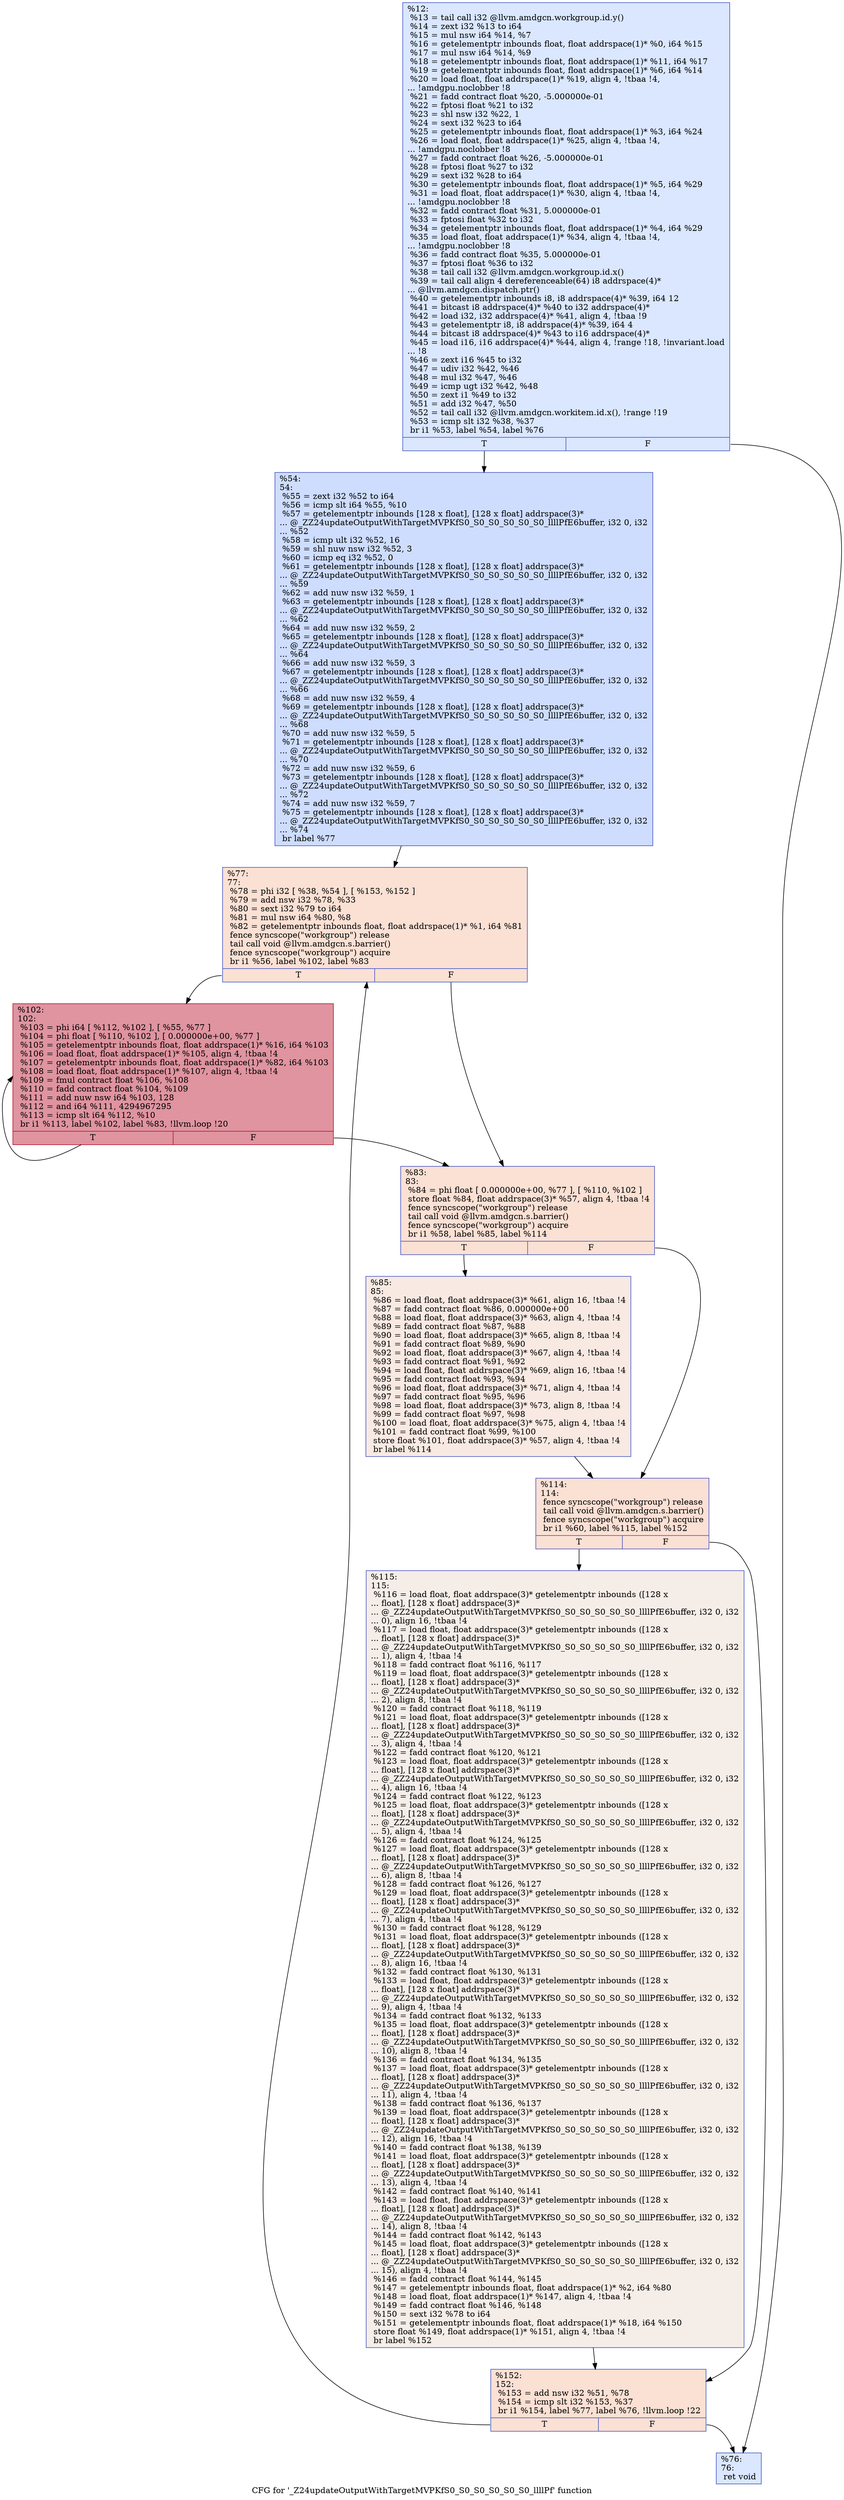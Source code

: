 digraph "CFG for '_Z24updateOutputWithTargetMVPKfS0_S0_S0_S0_S0_S0_llllPf' function" {
	label="CFG for '_Z24updateOutputWithTargetMVPKfS0_S0_S0_S0_S0_S0_llllPf' function";

	Node0x5df82d0 [shape=record,color="#3d50c3ff", style=filled, fillcolor="#abc8fd70",label="{%12:\l  %13 = tail call i32 @llvm.amdgcn.workgroup.id.y()\l  %14 = zext i32 %13 to i64\l  %15 = mul nsw i64 %14, %7\l  %16 = getelementptr inbounds float, float addrspace(1)* %0, i64 %15\l  %17 = mul nsw i64 %14, %9\l  %18 = getelementptr inbounds float, float addrspace(1)* %11, i64 %17\l  %19 = getelementptr inbounds float, float addrspace(1)* %6, i64 %14\l  %20 = load float, float addrspace(1)* %19, align 4, !tbaa !4,\l... !amdgpu.noclobber !8\l  %21 = fadd contract float %20, -5.000000e-01\l  %22 = fptosi float %21 to i32\l  %23 = shl nsw i32 %22, 1\l  %24 = sext i32 %23 to i64\l  %25 = getelementptr inbounds float, float addrspace(1)* %3, i64 %24\l  %26 = load float, float addrspace(1)* %25, align 4, !tbaa !4,\l... !amdgpu.noclobber !8\l  %27 = fadd contract float %26, -5.000000e-01\l  %28 = fptosi float %27 to i32\l  %29 = sext i32 %28 to i64\l  %30 = getelementptr inbounds float, float addrspace(1)* %5, i64 %29\l  %31 = load float, float addrspace(1)* %30, align 4, !tbaa !4,\l... !amdgpu.noclobber !8\l  %32 = fadd contract float %31, 5.000000e-01\l  %33 = fptosi float %32 to i32\l  %34 = getelementptr inbounds float, float addrspace(1)* %4, i64 %29\l  %35 = load float, float addrspace(1)* %34, align 4, !tbaa !4,\l... !amdgpu.noclobber !8\l  %36 = fadd contract float %35, 5.000000e-01\l  %37 = fptosi float %36 to i32\l  %38 = tail call i32 @llvm.amdgcn.workgroup.id.x()\l  %39 = tail call align 4 dereferenceable(64) i8 addrspace(4)*\l... @llvm.amdgcn.dispatch.ptr()\l  %40 = getelementptr inbounds i8, i8 addrspace(4)* %39, i64 12\l  %41 = bitcast i8 addrspace(4)* %40 to i32 addrspace(4)*\l  %42 = load i32, i32 addrspace(4)* %41, align 4, !tbaa !9\l  %43 = getelementptr i8, i8 addrspace(4)* %39, i64 4\l  %44 = bitcast i8 addrspace(4)* %43 to i16 addrspace(4)*\l  %45 = load i16, i16 addrspace(4)* %44, align 4, !range !18, !invariant.load\l... !8\l  %46 = zext i16 %45 to i32\l  %47 = udiv i32 %42, %46\l  %48 = mul i32 %47, %46\l  %49 = icmp ugt i32 %42, %48\l  %50 = zext i1 %49 to i32\l  %51 = add i32 %47, %50\l  %52 = tail call i32 @llvm.amdgcn.workitem.id.x(), !range !19\l  %53 = icmp slt i32 %38, %37\l  br i1 %53, label %54, label %76\l|{<s0>T|<s1>F}}"];
	Node0x5df82d0:s0 -> Node0x5dfd6f0;
	Node0x5df82d0:s1 -> Node0x5dfd780;
	Node0x5dfd6f0 [shape=record,color="#3d50c3ff", style=filled, fillcolor="#8fb1fe70",label="{%54:\l54:                                               \l  %55 = zext i32 %52 to i64\l  %56 = icmp slt i64 %55, %10\l  %57 = getelementptr inbounds [128 x float], [128 x float] addrspace(3)*\l... @_ZZ24updateOutputWithTargetMVPKfS0_S0_S0_S0_S0_S0_llllPfE6buffer, i32 0, i32\l... %52\l  %58 = icmp ult i32 %52, 16\l  %59 = shl nuw nsw i32 %52, 3\l  %60 = icmp eq i32 %52, 0\l  %61 = getelementptr inbounds [128 x float], [128 x float] addrspace(3)*\l... @_ZZ24updateOutputWithTargetMVPKfS0_S0_S0_S0_S0_S0_llllPfE6buffer, i32 0, i32\l... %59\l  %62 = add nuw nsw i32 %59, 1\l  %63 = getelementptr inbounds [128 x float], [128 x float] addrspace(3)*\l... @_ZZ24updateOutputWithTargetMVPKfS0_S0_S0_S0_S0_S0_llllPfE6buffer, i32 0, i32\l... %62\l  %64 = add nuw nsw i32 %59, 2\l  %65 = getelementptr inbounds [128 x float], [128 x float] addrspace(3)*\l... @_ZZ24updateOutputWithTargetMVPKfS0_S0_S0_S0_S0_S0_llllPfE6buffer, i32 0, i32\l... %64\l  %66 = add nuw nsw i32 %59, 3\l  %67 = getelementptr inbounds [128 x float], [128 x float] addrspace(3)*\l... @_ZZ24updateOutputWithTargetMVPKfS0_S0_S0_S0_S0_S0_llllPfE6buffer, i32 0, i32\l... %66\l  %68 = add nuw nsw i32 %59, 4\l  %69 = getelementptr inbounds [128 x float], [128 x float] addrspace(3)*\l... @_ZZ24updateOutputWithTargetMVPKfS0_S0_S0_S0_S0_S0_llllPfE6buffer, i32 0, i32\l... %68\l  %70 = add nuw nsw i32 %59, 5\l  %71 = getelementptr inbounds [128 x float], [128 x float] addrspace(3)*\l... @_ZZ24updateOutputWithTargetMVPKfS0_S0_S0_S0_S0_S0_llllPfE6buffer, i32 0, i32\l... %70\l  %72 = add nuw nsw i32 %59, 6\l  %73 = getelementptr inbounds [128 x float], [128 x float] addrspace(3)*\l... @_ZZ24updateOutputWithTargetMVPKfS0_S0_S0_S0_S0_S0_llllPfE6buffer, i32 0, i32\l... %72\l  %74 = add nuw nsw i32 %59, 7\l  %75 = getelementptr inbounds [128 x float], [128 x float] addrspace(3)*\l... @_ZZ24updateOutputWithTargetMVPKfS0_S0_S0_S0_S0_S0_llllPfE6buffer, i32 0, i32\l... %74\l  br label %77\l}"];
	Node0x5dfd6f0 -> Node0x5dfe9f0;
	Node0x5dfd780 [shape=record,color="#3d50c3ff", style=filled, fillcolor="#abc8fd70",label="{%76:\l76:                                               \l  ret void\l}"];
	Node0x5dfe9f0 [shape=record,color="#3d50c3ff", style=filled, fillcolor="#f7b99e70",label="{%77:\l77:                                               \l  %78 = phi i32 [ %38, %54 ], [ %153, %152 ]\l  %79 = add nsw i32 %78, %33\l  %80 = sext i32 %79 to i64\l  %81 = mul nsw i64 %80, %8\l  %82 = getelementptr inbounds float, float addrspace(1)* %1, i64 %81\l  fence syncscope(\"workgroup\") release\l  tail call void @llvm.amdgcn.s.barrier()\l  fence syncscope(\"workgroup\") acquire\l  br i1 %56, label %102, label %83\l|{<s0>T|<s1>F}}"];
	Node0x5dfe9f0:s0 -> Node0x5dff130;
	Node0x5dfe9f0:s1 -> Node0x5dff1c0;
	Node0x5dff1c0 [shape=record,color="#3d50c3ff", style=filled, fillcolor="#f7b99e70",label="{%83:\l83:                                               \l  %84 = phi float [ 0.000000e+00, %77 ], [ %110, %102 ]\l  store float %84, float addrspace(3)* %57, align 4, !tbaa !4\l  fence syncscope(\"workgroup\") release\l  tail call void @llvm.amdgcn.s.barrier()\l  fence syncscope(\"workgroup\") acquire\l  br i1 %58, label %85, label %114\l|{<s0>T|<s1>F}}"];
	Node0x5dff1c0:s0 -> Node0x5dff6a0;
	Node0x5dff1c0:s1 -> Node0x5dff6f0;
	Node0x5dff6a0 [shape=record,color="#3d50c3ff", style=filled, fillcolor="#efcebd70",label="{%85:\l85:                                               \l  %86 = load float, float addrspace(3)* %61, align 16, !tbaa !4\l  %87 = fadd contract float %86, 0.000000e+00\l  %88 = load float, float addrspace(3)* %63, align 4, !tbaa !4\l  %89 = fadd contract float %87, %88\l  %90 = load float, float addrspace(3)* %65, align 8, !tbaa !4\l  %91 = fadd contract float %89, %90\l  %92 = load float, float addrspace(3)* %67, align 4, !tbaa !4\l  %93 = fadd contract float %91, %92\l  %94 = load float, float addrspace(3)* %69, align 16, !tbaa !4\l  %95 = fadd contract float %93, %94\l  %96 = load float, float addrspace(3)* %71, align 4, !tbaa !4\l  %97 = fadd contract float %95, %96\l  %98 = load float, float addrspace(3)* %73, align 8, !tbaa !4\l  %99 = fadd contract float %97, %98\l  %100 = load float, float addrspace(3)* %75, align 4, !tbaa !4\l  %101 = fadd contract float %99, %100\l  store float %101, float addrspace(3)* %57, align 4, !tbaa !4\l  br label %114\l}"];
	Node0x5dff6a0 -> Node0x5dff6f0;
	Node0x5dff130 [shape=record,color="#b70d28ff", style=filled, fillcolor="#b70d2870",label="{%102:\l102:                                              \l  %103 = phi i64 [ %112, %102 ], [ %55, %77 ]\l  %104 = phi float [ %110, %102 ], [ 0.000000e+00, %77 ]\l  %105 = getelementptr inbounds float, float addrspace(1)* %16, i64 %103\l  %106 = load float, float addrspace(1)* %105, align 4, !tbaa !4\l  %107 = getelementptr inbounds float, float addrspace(1)* %82, i64 %103\l  %108 = load float, float addrspace(1)* %107, align 4, !tbaa !4\l  %109 = fmul contract float %106, %108\l  %110 = fadd contract float %104, %109\l  %111 = add nuw nsw i64 %103, 128\l  %112 = and i64 %111, 4294967295\l  %113 = icmp slt i64 %112, %10\l  br i1 %113, label %102, label %83, !llvm.loop !20\l|{<s0>T|<s1>F}}"];
	Node0x5dff130:s0 -> Node0x5dff130;
	Node0x5dff130:s1 -> Node0x5dff1c0;
	Node0x5dff6f0 [shape=record,color="#3d50c3ff", style=filled, fillcolor="#f7b99e70",label="{%114:\l114:                                              \l  fence syncscope(\"workgroup\") release\l  tail call void @llvm.amdgcn.s.barrier()\l  fence syncscope(\"workgroup\") acquire\l  br i1 %60, label %115, label %152\l|{<s0>T|<s1>F}}"];
	Node0x5dff6f0:s0 -> Node0x5e00a20;
	Node0x5dff6f0:s1 -> Node0x5dfeb00;
	Node0x5e00a20 [shape=record,color="#3d50c3ff", style=filled, fillcolor="#e8d6cc70",label="{%115:\l115:                                              \l  %116 = load float, float addrspace(3)* getelementptr inbounds ([128 x\l... float], [128 x float] addrspace(3)*\l... @_ZZ24updateOutputWithTargetMVPKfS0_S0_S0_S0_S0_S0_llllPfE6buffer, i32 0, i32\l... 0), align 16, !tbaa !4\l  %117 = load float, float addrspace(3)* getelementptr inbounds ([128 x\l... float], [128 x float] addrspace(3)*\l... @_ZZ24updateOutputWithTargetMVPKfS0_S0_S0_S0_S0_S0_llllPfE6buffer, i32 0, i32\l... 1), align 4, !tbaa !4\l  %118 = fadd contract float %116, %117\l  %119 = load float, float addrspace(3)* getelementptr inbounds ([128 x\l... float], [128 x float] addrspace(3)*\l... @_ZZ24updateOutputWithTargetMVPKfS0_S0_S0_S0_S0_S0_llllPfE6buffer, i32 0, i32\l... 2), align 8, !tbaa !4\l  %120 = fadd contract float %118, %119\l  %121 = load float, float addrspace(3)* getelementptr inbounds ([128 x\l... float], [128 x float] addrspace(3)*\l... @_ZZ24updateOutputWithTargetMVPKfS0_S0_S0_S0_S0_S0_llllPfE6buffer, i32 0, i32\l... 3), align 4, !tbaa !4\l  %122 = fadd contract float %120, %121\l  %123 = load float, float addrspace(3)* getelementptr inbounds ([128 x\l... float], [128 x float] addrspace(3)*\l... @_ZZ24updateOutputWithTargetMVPKfS0_S0_S0_S0_S0_S0_llllPfE6buffer, i32 0, i32\l... 4), align 16, !tbaa !4\l  %124 = fadd contract float %122, %123\l  %125 = load float, float addrspace(3)* getelementptr inbounds ([128 x\l... float], [128 x float] addrspace(3)*\l... @_ZZ24updateOutputWithTargetMVPKfS0_S0_S0_S0_S0_S0_llllPfE6buffer, i32 0, i32\l... 5), align 4, !tbaa !4\l  %126 = fadd contract float %124, %125\l  %127 = load float, float addrspace(3)* getelementptr inbounds ([128 x\l... float], [128 x float] addrspace(3)*\l... @_ZZ24updateOutputWithTargetMVPKfS0_S0_S0_S0_S0_S0_llllPfE6buffer, i32 0, i32\l... 6), align 8, !tbaa !4\l  %128 = fadd contract float %126, %127\l  %129 = load float, float addrspace(3)* getelementptr inbounds ([128 x\l... float], [128 x float] addrspace(3)*\l... @_ZZ24updateOutputWithTargetMVPKfS0_S0_S0_S0_S0_S0_llllPfE6buffer, i32 0, i32\l... 7), align 4, !tbaa !4\l  %130 = fadd contract float %128, %129\l  %131 = load float, float addrspace(3)* getelementptr inbounds ([128 x\l... float], [128 x float] addrspace(3)*\l... @_ZZ24updateOutputWithTargetMVPKfS0_S0_S0_S0_S0_S0_llllPfE6buffer, i32 0, i32\l... 8), align 16, !tbaa !4\l  %132 = fadd contract float %130, %131\l  %133 = load float, float addrspace(3)* getelementptr inbounds ([128 x\l... float], [128 x float] addrspace(3)*\l... @_ZZ24updateOutputWithTargetMVPKfS0_S0_S0_S0_S0_S0_llllPfE6buffer, i32 0, i32\l... 9), align 4, !tbaa !4\l  %134 = fadd contract float %132, %133\l  %135 = load float, float addrspace(3)* getelementptr inbounds ([128 x\l... float], [128 x float] addrspace(3)*\l... @_ZZ24updateOutputWithTargetMVPKfS0_S0_S0_S0_S0_S0_llllPfE6buffer, i32 0, i32\l... 10), align 8, !tbaa !4\l  %136 = fadd contract float %134, %135\l  %137 = load float, float addrspace(3)* getelementptr inbounds ([128 x\l... float], [128 x float] addrspace(3)*\l... @_ZZ24updateOutputWithTargetMVPKfS0_S0_S0_S0_S0_S0_llllPfE6buffer, i32 0, i32\l... 11), align 4, !tbaa !4\l  %138 = fadd contract float %136, %137\l  %139 = load float, float addrspace(3)* getelementptr inbounds ([128 x\l... float], [128 x float] addrspace(3)*\l... @_ZZ24updateOutputWithTargetMVPKfS0_S0_S0_S0_S0_S0_llllPfE6buffer, i32 0, i32\l... 12), align 16, !tbaa !4\l  %140 = fadd contract float %138, %139\l  %141 = load float, float addrspace(3)* getelementptr inbounds ([128 x\l... float], [128 x float] addrspace(3)*\l... @_ZZ24updateOutputWithTargetMVPKfS0_S0_S0_S0_S0_S0_llllPfE6buffer, i32 0, i32\l... 13), align 4, !tbaa !4\l  %142 = fadd contract float %140, %141\l  %143 = load float, float addrspace(3)* getelementptr inbounds ([128 x\l... float], [128 x float] addrspace(3)*\l... @_ZZ24updateOutputWithTargetMVPKfS0_S0_S0_S0_S0_S0_llllPfE6buffer, i32 0, i32\l... 14), align 8, !tbaa !4\l  %144 = fadd contract float %142, %143\l  %145 = load float, float addrspace(3)* getelementptr inbounds ([128 x\l... float], [128 x float] addrspace(3)*\l... @_ZZ24updateOutputWithTargetMVPKfS0_S0_S0_S0_S0_S0_llllPfE6buffer, i32 0, i32\l... 15), align 4, !tbaa !4\l  %146 = fadd contract float %144, %145\l  %147 = getelementptr inbounds float, float addrspace(1)* %2, i64 %80\l  %148 = load float, float addrspace(1)* %147, align 4, !tbaa !4\l  %149 = fadd contract float %146, %148\l  %150 = sext i32 %78 to i64\l  %151 = getelementptr inbounds float, float addrspace(1)* %18, i64 %150\l  store float %149, float addrspace(1)* %151, align 4, !tbaa !4\l  br label %152\l}"];
	Node0x5e00a20 -> Node0x5dfeb00;
	Node0x5dfeb00 [shape=record,color="#3d50c3ff", style=filled, fillcolor="#f7b99e70",label="{%152:\l152:                                              \l  %153 = add nsw i32 %51, %78\l  %154 = icmp slt i32 %153, %37\l  br i1 %154, label %77, label %76, !llvm.loop !22\l|{<s0>T|<s1>F}}"];
	Node0x5dfeb00:s0 -> Node0x5dfe9f0;
	Node0x5dfeb00:s1 -> Node0x5dfd780;
}
